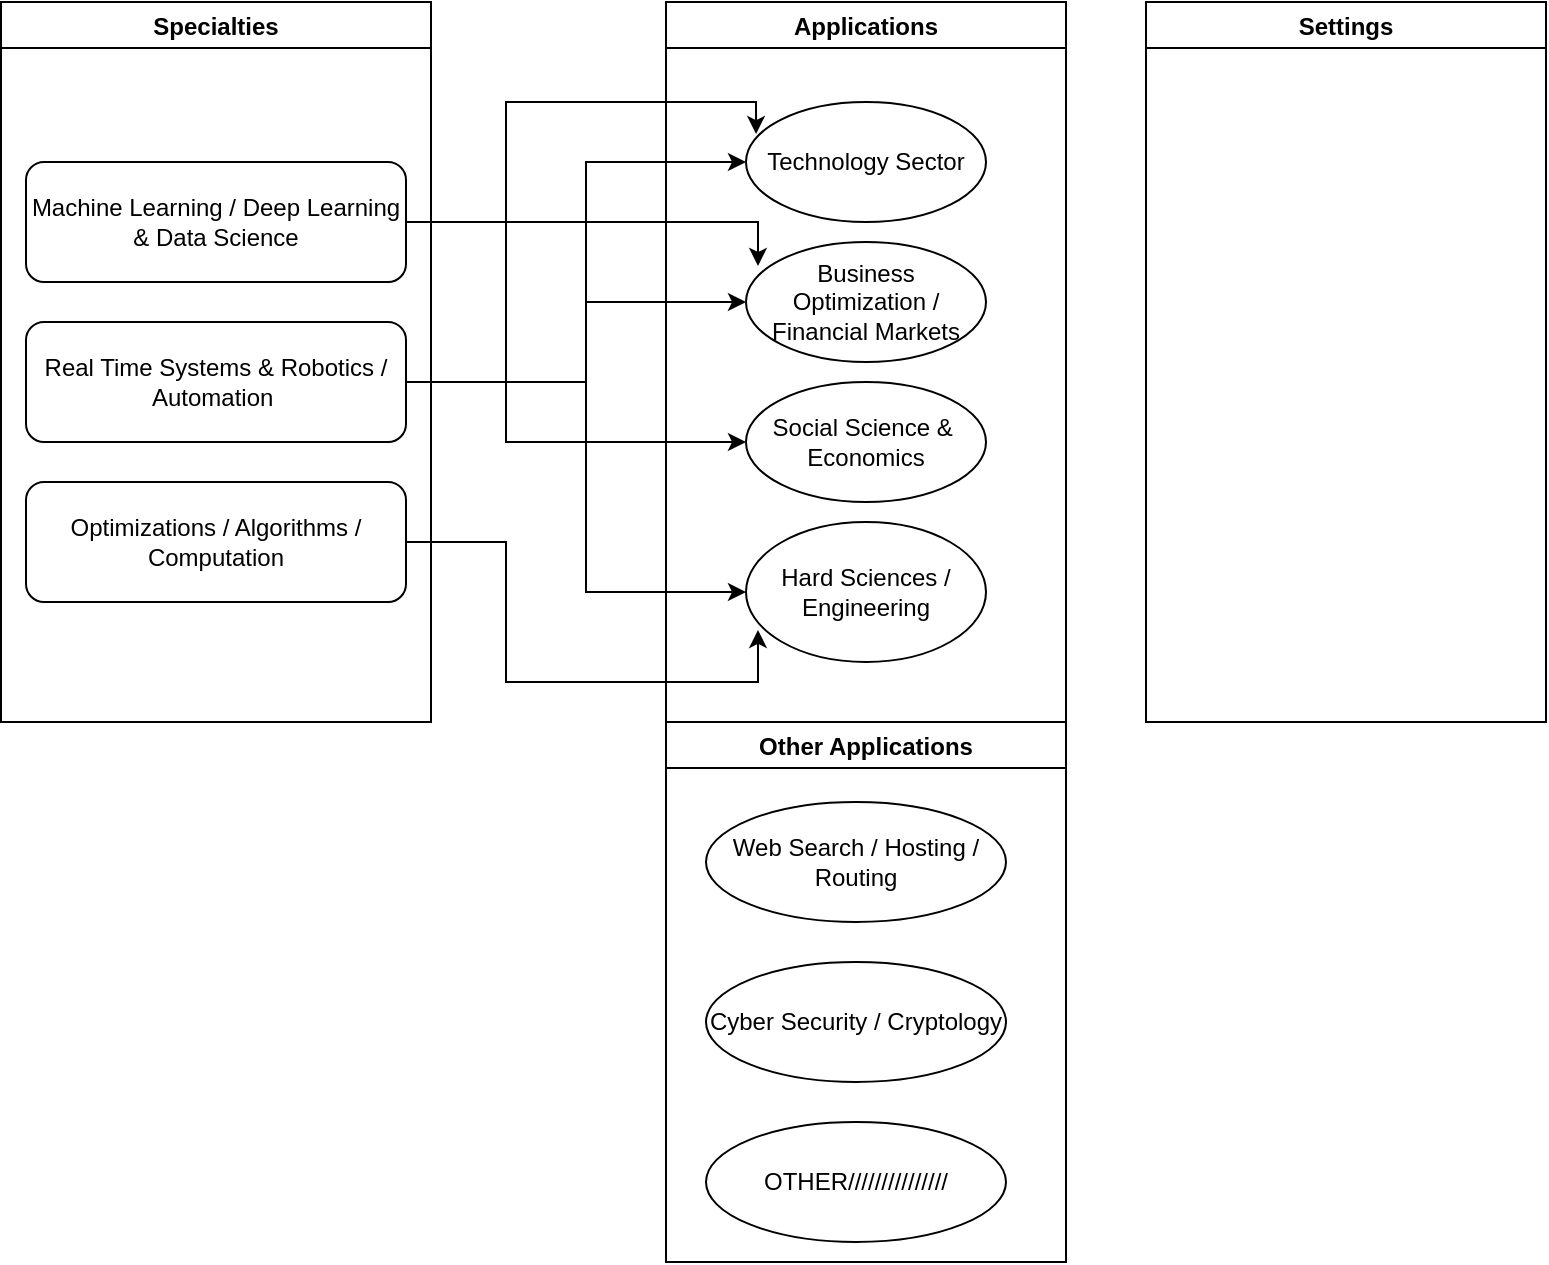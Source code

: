 <mxfile version="20.0.3" type="github">
  <diagram id="V0XTJQ1My1xOYb-Hkxao" name="Page-1">
    <mxGraphModel dx="1662" dy="762" grid="1" gridSize="10" guides="1" tooltips="1" connect="1" arrows="1" fold="1" page="1" pageScale="1" pageWidth="850" pageHeight="1100" math="0" shadow="0">
      <root>
        <mxCell id="0" />
        <mxCell id="1" parent="0" />
        <mxCell id="1Os0Uc3dG7jEt1f68tgR-15" style="edgeStyle=orthogonalEdgeStyle;rounded=0;orthogonalLoop=1;jettySize=auto;html=1;entryX=0.042;entryY=0.267;entryDx=0;entryDy=0;entryPerimeter=0;" edge="1" parent="1" source="1Os0Uc3dG7jEt1f68tgR-1" target="1Os0Uc3dG7jEt1f68tgR-13">
          <mxGeometry relative="1" as="geometry">
            <mxPoint x="415" y="150" as="targetPoint" />
            <Array as="points">
              <mxPoint x="290" y="200" />
              <mxPoint x="290" y="140" />
              <mxPoint x="415" y="140" />
            </Array>
          </mxGeometry>
        </mxCell>
        <mxCell id="1Os0Uc3dG7jEt1f68tgR-11" style="edgeStyle=orthogonalEdgeStyle;rounded=0;orthogonalLoop=1;jettySize=auto;html=1;entryX=0;entryY=0.5;entryDx=0;entryDy=0;" edge="1" parent="1" source="1Os0Uc3dG7jEt1f68tgR-2" target="1Os0Uc3dG7jEt1f68tgR-10">
          <mxGeometry relative="1" as="geometry">
            <Array as="points">
              <mxPoint x="330" y="280" />
              <mxPoint x="330" y="385" />
            </Array>
          </mxGeometry>
        </mxCell>
        <mxCell id="1Os0Uc3dG7jEt1f68tgR-14" style="edgeStyle=orthogonalEdgeStyle;rounded=0;orthogonalLoop=1;jettySize=auto;html=1;entryX=0;entryY=0.5;entryDx=0;entryDy=0;" edge="1" parent="1" source="1Os0Uc3dG7jEt1f68tgR-2" target="1Os0Uc3dG7jEt1f68tgR-13">
          <mxGeometry relative="1" as="geometry">
            <Array as="points">
              <mxPoint x="330" y="280" />
              <mxPoint x="330" y="170" />
            </Array>
          </mxGeometry>
        </mxCell>
        <mxCell id="1Os0Uc3dG7jEt1f68tgR-7" value="Specialties" style="swimlane;" vertex="1" parent="1">
          <mxGeometry x="37.5" y="90" width="215" height="360" as="geometry">
            <mxRectangle x="37.5" y="90" width="100" height="30" as="alternateBounds" />
          </mxGeometry>
        </mxCell>
        <mxCell id="1Os0Uc3dG7jEt1f68tgR-1" value="Machine Learning / Deep Learning &amp;amp; Data Science" style="rounded=1;whiteSpace=wrap;html=1;" vertex="1" parent="1Os0Uc3dG7jEt1f68tgR-7">
          <mxGeometry x="12.5" y="80" width="190" height="60" as="geometry" />
        </mxCell>
        <mxCell id="1Os0Uc3dG7jEt1f68tgR-2" value="Real Time Systems &amp;amp; Robotics / Automation&amp;nbsp;" style="rounded=1;whiteSpace=wrap;html=1;" vertex="1" parent="1Os0Uc3dG7jEt1f68tgR-7">
          <mxGeometry x="12.5" y="160" width="190" height="60" as="geometry" />
        </mxCell>
        <mxCell id="1Os0Uc3dG7jEt1f68tgR-4" value="Optimizations / Algorithms / Computation" style="rounded=1;whiteSpace=wrap;html=1;" vertex="1" parent="1Os0Uc3dG7jEt1f68tgR-7">
          <mxGeometry x="12.5" y="240" width="190" height="60" as="geometry" />
        </mxCell>
        <mxCell id="1Os0Uc3dG7jEt1f68tgR-8" value="Applications" style="swimlane;" vertex="1" parent="1">
          <mxGeometry x="370" y="90" width="200" height="360" as="geometry">
            <mxRectangle x="370" y="90" width="110" height="30" as="alternateBounds" />
          </mxGeometry>
        </mxCell>
        <mxCell id="1Os0Uc3dG7jEt1f68tgR-10" value="Hard Sciences / Engineering" style="ellipse;whiteSpace=wrap;html=1;" vertex="1" parent="1Os0Uc3dG7jEt1f68tgR-8">
          <mxGeometry x="40" y="260" width="120" height="70" as="geometry" />
        </mxCell>
        <mxCell id="1Os0Uc3dG7jEt1f68tgR-13" value="Technology Sector" style="ellipse;whiteSpace=wrap;html=1;" vertex="1" parent="1Os0Uc3dG7jEt1f68tgR-8">
          <mxGeometry x="40" y="50" width="120" height="60" as="geometry" />
        </mxCell>
        <mxCell id="1Os0Uc3dG7jEt1f68tgR-19" value="Business Optimization / Financial Markets" style="ellipse;whiteSpace=wrap;html=1;" vertex="1" parent="1Os0Uc3dG7jEt1f68tgR-8">
          <mxGeometry x="40" y="120" width="120" height="60" as="geometry" />
        </mxCell>
        <mxCell id="1Os0Uc3dG7jEt1f68tgR-24" value="Social Science &amp;amp;&amp;nbsp; Economics" style="ellipse;whiteSpace=wrap;html=1;" vertex="1" parent="1Os0Uc3dG7jEt1f68tgR-8">
          <mxGeometry x="40" y="190" width="120" height="60" as="geometry" />
        </mxCell>
        <mxCell id="1Os0Uc3dG7jEt1f68tgR-9" value="Settings" style="swimlane;" vertex="1" parent="1">
          <mxGeometry x="610" y="90" width="200" height="360" as="geometry" />
        </mxCell>
        <mxCell id="1Os0Uc3dG7jEt1f68tgR-16" value="Other Applications" style="swimlane;" vertex="1" parent="1">
          <mxGeometry x="370" y="450" width="200" height="270" as="geometry">
            <mxRectangle x="370" y="450" width="200" height="30" as="alternateBounds" />
          </mxGeometry>
        </mxCell>
        <mxCell id="1Os0Uc3dG7jEt1f68tgR-17" value="Cyber Security / Cryptology" style="ellipse;whiteSpace=wrap;html=1;" vertex="1" parent="1Os0Uc3dG7jEt1f68tgR-16">
          <mxGeometry x="20" y="120" width="150" height="60" as="geometry" />
        </mxCell>
        <mxCell id="1Os0Uc3dG7jEt1f68tgR-18" value="Web Search / Hosting / Routing" style="ellipse;whiteSpace=wrap;html=1;" vertex="1" parent="1Os0Uc3dG7jEt1f68tgR-16">
          <mxGeometry x="20" y="40" width="150" height="60" as="geometry" />
        </mxCell>
        <mxCell id="1Os0Uc3dG7jEt1f68tgR-27" style="edgeStyle=orthogonalEdgeStyle;rounded=0;orthogonalLoop=1;jettySize=auto;html=1;exitX=0.5;exitY=1;exitDx=0;exitDy=0;" edge="1" parent="1Os0Uc3dG7jEt1f68tgR-16" source="1Os0Uc3dG7jEt1f68tgR-18" target="1Os0Uc3dG7jEt1f68tgR-18">
          <mxGeometry relative="1" as="geometry" />
        </mxCell>
        <mxCell id="1Os0Uc3dG7jEt1f68tgR-30" value="OTHER///////////////" style="ellipse;whiteSpace=wrap;html=1;" vertex="1" parent="1Os0Uc3dG7jEt1f68tgR-16">
          <mxGeometry x="20" y="200" width="150" height="60" as="geometry" />
        </mxCell>
        <mxCell id="1Os0Uc3dG7jEt1f68tgR-20" style="edgeStyle=orthogonalEdgeStyle;rounded=0;orthogonalLoop=1;jettySize=auto;html=1;entryX=0;entryY=0.5;entryDx=0;entryDy=0;" edge="1" parent="1" source="1Os0Uc3dG7jEt1f68tgR-2" target="1Os0Uc3dG7jEt1f68tgR-19">
          <mxGeometry relative="1" as="geometry">
            <Array as="points">
              <mxPoint x="330" y="280" />
              <mxPoint x="330" y="240" />
            </Array>
          </mxGeometry>
        </mxCell>
        <mxCell id="1Os0Uc3dG7jEt1f68tgR-25" style="edgeStyle=orthogonalEdgeStyle;rounded=0;orthogonalLoop=1;jettySize=auto;html=1;entryX=0;entryY=0.5;entryDx=0;entryDy=0;" edge="1" parent="1" source="1Os0Uc3dG7jEt1f68tgR-1" target="1Os0Uc3dG7jEt1f68tgR-24">
          <mxGeometry relative="1" as="geometry">
            <mxPoint x="290" y="320" as="targetPoint" />
            <Array as="points">
              <mxPoint x="290" y="200" />
              <mxPoint x="290" y="310" />
            </Array>
          </mxGeometry>
        </mxCell>
        <mxCell id="1Os0Uc3dG7jEt1f68tgR-28" style="edgeStyle=orthogonalEdgeStyle;rounded=0;orthogonalLoop=1;jettySize=auto;html=1;entryX=0.05;entryY=0.771;entryDx=0;entryDy=0;entryPerimeter=0;" edge="1" parent="1" source="1Os0Uc3dG7jEt1f68tgR-4" target="1Os0Uc3dG7jEt1f68tgR-10">
          <mxGeometry relative="1" as="geometry">
            <mxPoint x="416" y="410" as="targetPoint" />
            <Array as="points">
              <mxPoint x="290" y="360" />
              <mxPoint x="290" y="430" />
              <mxPoint x="416" y="430" />
            </Array>
          </mxGeometry>
        </mxCell>
        <mxCell id="1Os0Uc3dG7jEt1f68tgR-29" style="edgeStyle=orthogonalEdgeStyle;rounded=0;orthogonalLoop=1;jettySize=auto;html=1;entryX=0.05;entryY=0.2;entryDx=0;entryDy=0;entryPerimeter=0;" edge="1" parent="1" source="1Os0Uc3dG7jEt1f68tgR-1" target="1Os0Uc3dG7jEt1f68tgR-19">
          <mxGeometry relative="1" as="geometry">
            <Array as="points">
              <mxPoint x="416" y="200" />
            </Array>
          </mxGeometry>
        </mxCell>
      </root>
    </mxGraphModel>
  </diagram>
</mxfile>
